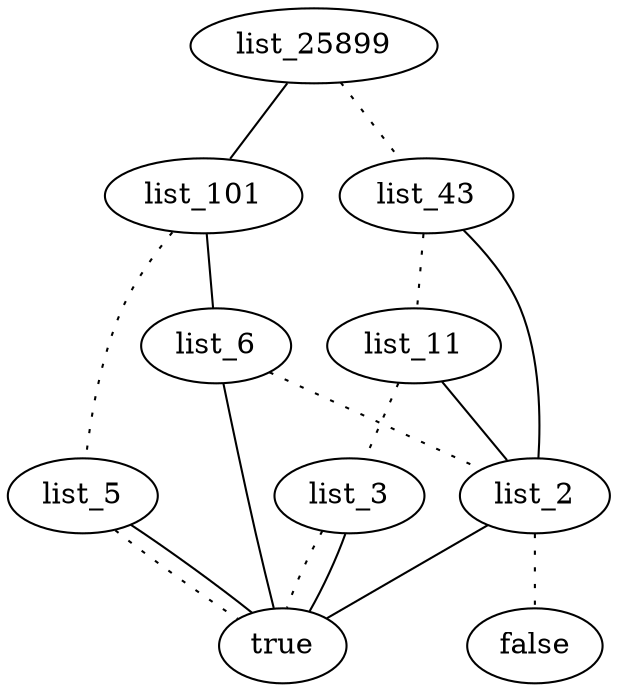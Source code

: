 graph {
list_6 -- list_2 [style=dotted]
list_6 -- true
list_5 -- true [style=dotted]
list_5 -- true
list_101 -- list_5 [style=dotted]
list_101 -- list_6
list_2 -- false [style=dotted]
list_2 -- true
list_3 -- true [style=dotted]
list_3 -- true
list_11 -- list_3 [style=dotted]
list_11 -- list_2
list_43 -- list_11 [style=dotted]
list_43 -- list_2
list_25899 -- list_43 [style=dotted]
list_25899 -- list_101
}